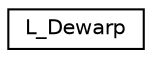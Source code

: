 digraph "Graphical Class Hierarchy"
{
 // LATEX_PDF_SIZE
  edge [fontname="Helvetica",fontsize="10",labelfontname="Helvetica",labelfontsize="10"];
  node [fontname="Helvetica",fontsize="10",shape=record];
  rankdir="LR";
  Node0 [label="L_Dewarp",height=0.2,width=0.4,color="black", fillcolor="white", style="filled",URL="$struct_l___dewarp.html",tooltip=" "];
}
